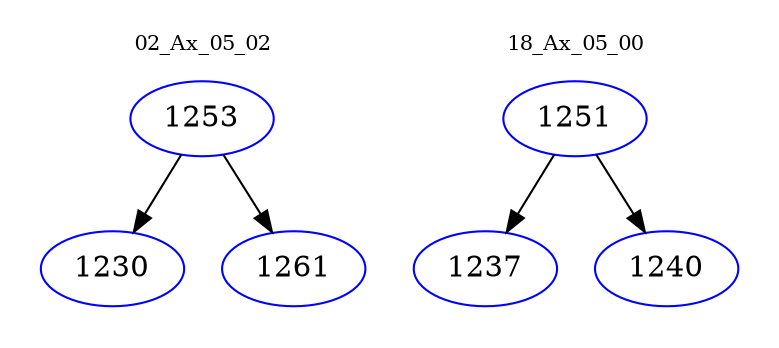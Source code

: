 digraph{
subgraph cluster_0 {
color = white
label = "02_Ax_05_02";
fontsize=10;
T0_1253 [label="1253", color="blue"]
T0_1253 -> T0_1230 [color="black"]
T0_1230 [label="1230", color="blue"]
T0_1253 -> T0_1261 [color="black"]
T0_1261 [label="1261", color="blue"]
}
subgraph cluster_1 {
color = white
label = "18_Ax_05_00";
fontsize=10;
T1_1251 [label="1251", color="blue"]
T1_1251 -> T1_1237 [color="black"]
T1_1237 [label="1237", color="blue"]
T1_1251 -> T1_1240 [color="black"]
T1_1240 [label="1240", color="blue"]
}
}
